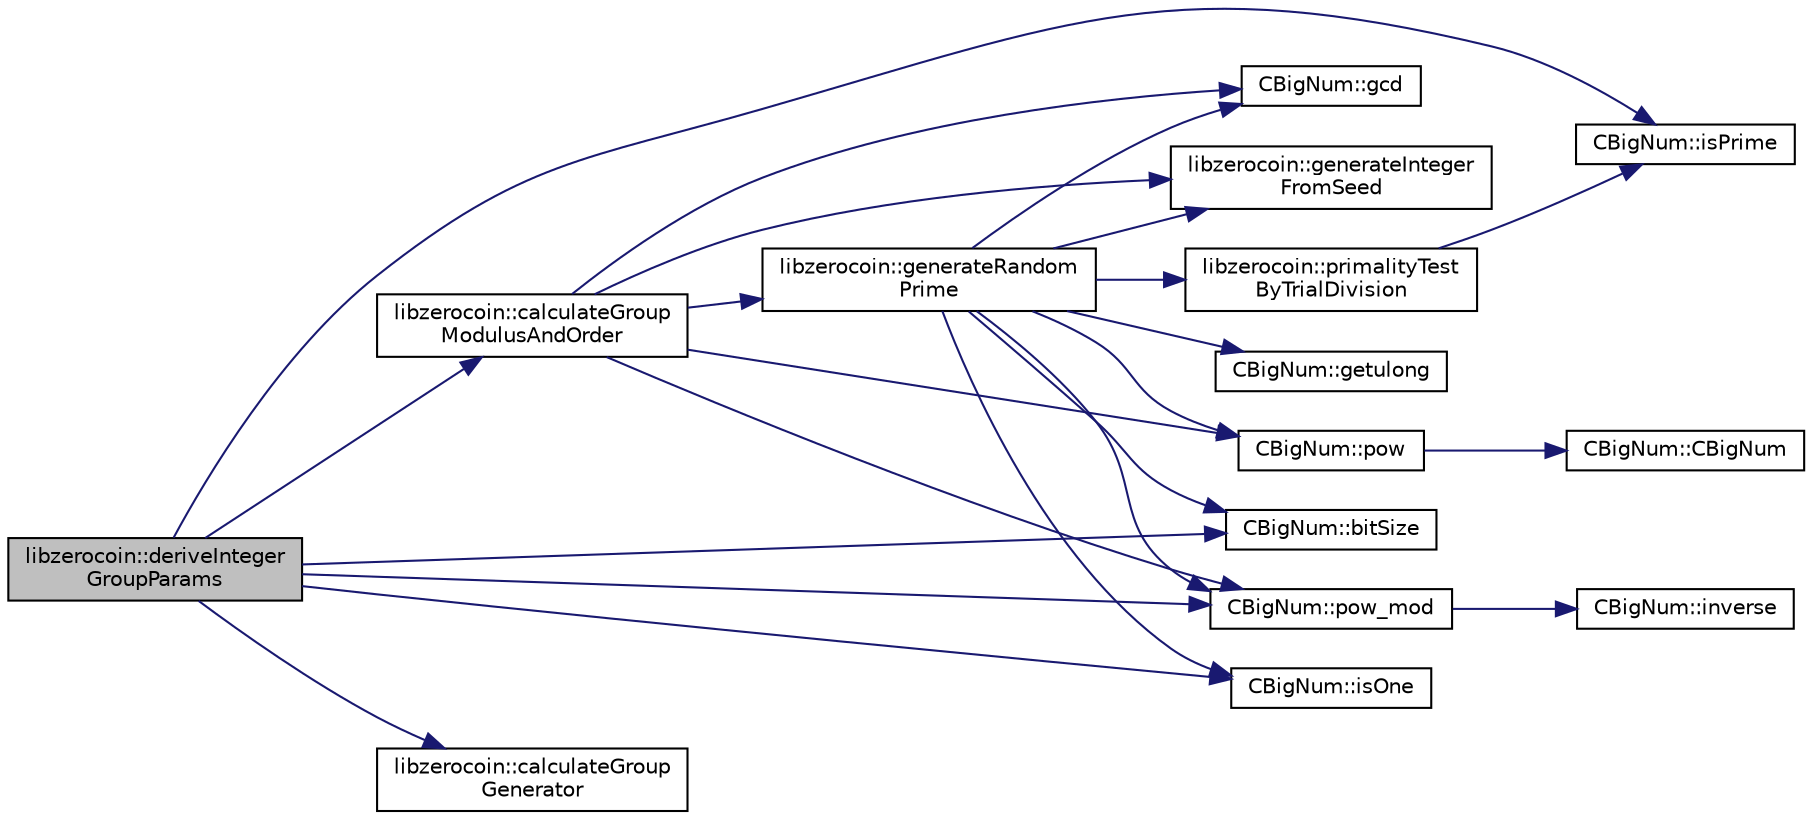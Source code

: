 digraph "libzerocoin::deriveIntegerGroupParams"
{
  edge [fontname="Helvetica",fontsize="10",labelfontname="Helvetica",labelfontsize="10"];
  node [fontname="Helvetica",fontsize="10",shape=record];
  rankdir="LR";
  Node112 [label="libzerocoin::deriveInteger\lGroupParams",height=0.2,width=0.4,color="black", fillcolor="grey75", style="filled", fontcolor="black"];
  Node112 -> Node113 [color="midnightblue",fontsize="10",style="solid",fontname="Helvetica"];
  Node113 [label="libzerocoin::calculateGroup\lModulusAndOrder",height=0.2,width=0.4,color="black", fillcolor="white", style="filled",URL="$namespacelibzerocoin.html#ae993b839bf47f3e64151b39abd3a5c08",tooltip="Deterministically compute a group description using NIST procedures. "];
  Node113 -> Node114 [color="midnightblue",fontsize="10",style="solid",fontname="Helvetica"];
  Node114 [label="libzerocoin::generateRandom\lPrime",height=0.2,width=0.4,color="black", fillcolor="white", style="filled",URL="$namespacelibzerocoin.html#a2099b8bbbed1501554a9be21e74b9254",tooltip="Deterministically compute a random prime number. "];
  Node114 -> Node115 [color="midnightblue",fontsize="10",style="solid",fontname="Helvetica"];
  Node115 [label="libzerocoin::generateInteger\lFromSeed",height=0.2,width=0.4,color="black", fillcolor="white", style="filled",URL="$namespacelibzerocoin.html#a6f07f95c6873008f19659311147e7a41"];
  Node114 -> Node116 [color="midnightblue",fontsize="10",style="solid",fontname="Helvetica"];
  Node116 [label="CBigNum::getulong",height=0.2,width=0.4,color="black", fillcolor="white", style="filled",URL="$class_c_big_num.html#a035dfd4984c0dfb5400e83afa11e0d21"];
  Node114 -> Node117 [color="midnightblue",fontsize="10",style="solid",fontname="Helvetica"];
  Node117 [label="libzerocoin::primalityTest\lByTrialDivision",height=0.2,width=0.4,color="black", fillcolor="white", style="filled",URL="$namespacelibzerocoin.html#aeda115c7208be9405f951779ec131494",tooltip="Determines whether a uint32_t is a prime through trial division. "];
  Node117 -> Node118 [color="midnightblue",fontsize="10",style="solid",fontname="Helvetica"];
  Node118 [label="CBigNum::isPrime",height=0.2,width=0.4,color="black", fillcolor="white", style="filled",URL="$class_c_big_num.html#a6d51387c37d74d3c9dfe4fc7aa8affce",tooltip="Miller-Rabin primality test on this element. "];
  Node114 -> Node119 [color="midnightblue",fontsize="10",style="solid",fontname="Helvetica"];
  Node119 [label="CBigNum::pow",height=0.2,width=0.4,color="black", fillcolor="white", style="filled",URL="$class_c_big_num.html#aa8c79c0a8ca34ed34ef315047137ecc7",tooltip="exponentiation with an int. "];
  Node119 -> Node120 [color="midnightblue",fontsize="10",style="solid",fontname="Helvetica"];
  Node120 [label="CBigNum::CBigNum",height=0.2,width=0.4,color="black", fillcolor="white", style="filled",URL="$class_c_big_num.html#a272ed55454635b770e181bddc1a9c071"];
  Node114 -> Node121 [color="midnightblue",fontsize="10",style="solid",fontname="Helvetica"];
  Node121 [label="CBigNum::bitSize",height=0.2,width=0.4,color="black", fillcolor="white", style="filled",URL="$class_c_big_num.html#ab4b035b81263dcba7b996997ecdcea8d",tooltip="Returns the size in bits of the underlying bignum. "];
  Node114 -> Node122 [color="midnightblue",fontsize="10",style="solid",fontname="Helvetica"];
  Node122 [label="CBigNum::pow_mod",height=0.2,width=0.4,color="black", fillcolor="white", style="filled",URL="$class_c_big_num.html#a949004e3f63921b28b4e245624854289",tooltip="modular exponentiation: this^e mod n "];
  Node122 -> Node123 [color="midnightblue",fontsize="10",style="solid",fontname="Helvetica"];
  Node123 [label="CBigNum::inverse",height=0.2,width=0.4,color="black", fillcolor="white", style="filled",URL="$class_c_big_num.html#ace6cb4447751b27f00139d60dd8ebba4",tooltip="Calculates the inverse of this element mod m. "];
  Node114 -> Node124 [color="midnightblue",fontsize="10",style="solid",fontname="Helvetica"];
  Node124 [label="CBigNum::gcd",height=0.2,width=0.4,color="black", fillcolor="white", style="filled",URL="$class_c_big_num.html#a404a5797d26614e7854947e00d286d36",tooltip="Calculates the greatest common divisor (GCD) of two numbers. "];
  Node114 -> Node125 [color="midnightblue",fontsize="10",style="solid",fontname="Helvetica"];
  Node125 [label="CBigNum::isOne",height=0.2,width=0.4,color="black", fillcolor="white", style="filled",URL="$class_c_big_num.html#a0e237d40f4ea66b930b8136f77fd1349"];
  Node113 -> Node115 [color="midnightblue",fontsize="10",style="solid",fontname="Helvetica"];
  Node113 -> Node119 [color="midnightblue",fontsize="10",style="solid",fontname="Helvetica"];
  Node113 -> Node122 [color="midnightblue",fontsize="10",style="solid",fontname="Helvetica"];
  Node113 -> Node124 [color="midnightblue",fontsize="10",style="solid",fontname="Helvetica"];
  Node112 -> Node126 [color="midnightblue",fontsize="10",style="solid",fontname="Helvetica"];
  Node126 [label="libzerocoin::calculateGroup\lGenerator",height=0.2,width=0.4,color="black", fillcolor="white", style="filled",URL="$namespacelibzerocoin.html#a99d5082673d5c4e4d0f629f986636946",tooltip="Deterministically compute a generator for a given group. "];
  Node112 -> Node121 [color="midnightblue",fontsize="10",style="solid",fontname="Helvetica"];
  Node112 -> Node118 [color="midnightblue",fontsize="10",style="solid",fontname="Helvetica"];
  Node112 -> Node122 [color="midnightblue",fontsize="10",style="solid",fontname="Helvetica"];
  Node112 -> Node125 [color="midnightblue",fontsize="10",style="solid",fontname="Helvetica"];
}
